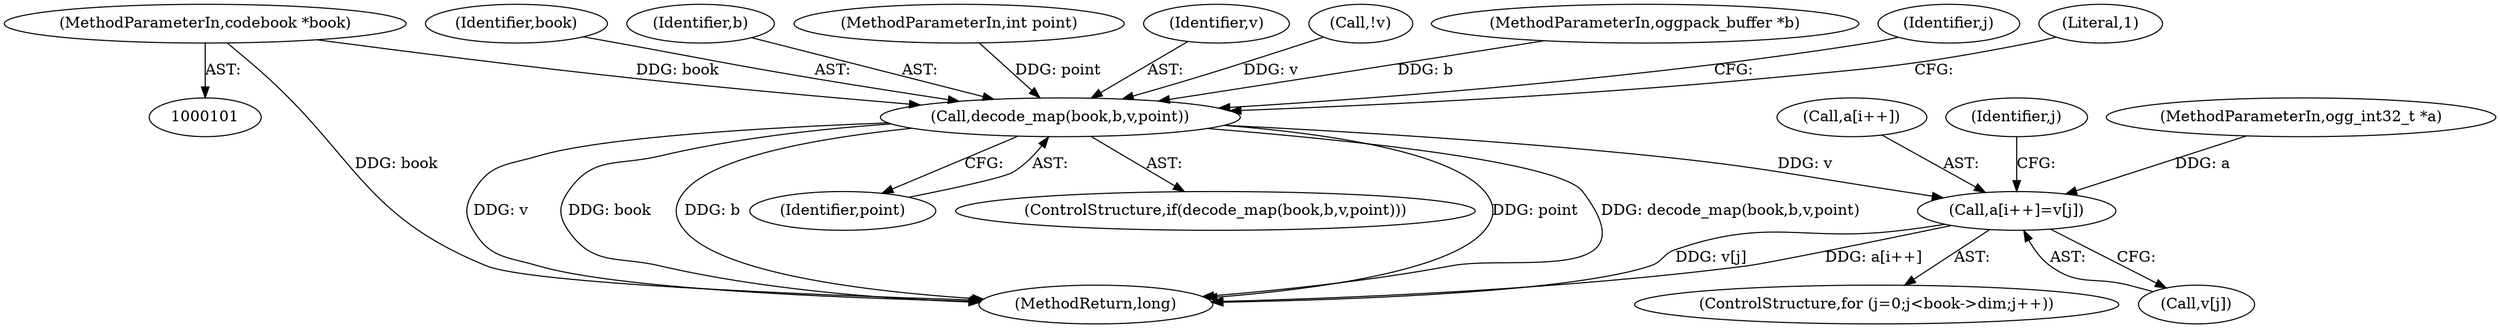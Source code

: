 digraph "1_Android_eeb4e45d5683f88488c083ecf142dc89bc3f0b47_5@pointer" {
"1000102" [label="(MethodParameterIn,codebook *book)"];
"1000138" [label="(Call,decode_map(book,b,v,point))"];
"1000157" [label="(Call,a[i++]=v[j])"];
"1000139" [label="(Identifier,book)"];
"1000137" [label="(ControlStructure,if(decode_map(book,b,v,point)))"];
"1000196" [label="(MethodReturn,long)"];
"1000140" [label="(Identifier,b)"];
"1000106" [label="(MethodParameterIn,int point)"];
"1000141" [label="(Identifier,v)"];
"1000142" [label="(Identifier,point)"];
"1000124" [label="(Call,!v)"];
"1000157" [label="(Call,a[i++]=v[j])"];
"1000104" [label="(MethodParameterIn,oggpack_buffer *b)"];
"1000162" [label="(Call,v[j])"];
"1000102" [label="(MethodParameterIn,codebook *book)"];
"1000158" [label="(Call,a[i++])"];
"1000146" [label="(ControlStructure,for (j=0;j<book->dim;j++))"];
"1000156" [label="(Identifier,j)"];
"1000103" [label="(MethodParameterIn,ogg_int32_t *a)"];
"1000148" [label="(Identifier,j)"];
"1000145" [label="(Literal,1)"];
"1000138" [label="(Call,decode_map(book,b,v,point))"];
"1000102" -> "1000101"  [label="AST: "];
"1000102" -> "1000196"  [label="DDG: book"];
"1000102" -> "1000138"  [label="DDG: book"];
"1000138" -> "1000137"  [label="AST: "];
"1000138" -> "1000142"  [label="CFG: "];
"1000139" -> "1000138"  [label="AST: "];
"1000140" -> "1000138"  [label="AST: "];
"1000141" -> "1000138"  [label="AST: "];
"1000142" -> "1000138"  [label="AST: "];
"1000145" -> "1000138"  [label="CFG: "];
"1000148" -> "1000138"  [label="CFG: "];
"1000138" -> "1000196"  [label="DDG: point"];
"1000138" -> "1000196"  [label="DDG: decode_map(book,b,v,point)"];
"1000138" -> "1000196"  [label="DDG: v"];
"1000138" -> "1000196"  [label="DDG: book"];
"1000138" -> "1000196"  [label="DDG: b"];
"1000104" -> "1000138"  [label="DDG: b"];
"1000124" -> "1000138"  [label="DDG: v"];
"1000106" -> "1000138"  [label="DDG: point"];
"1000138" -> "1000157"  [label="DDG: v"];
"1000157" -> "1000146"  [label="AST: "];
"1000157" -> "1000162"  [label="CFG: "];
"1000158" -> "1000157"  [label="AST: "];
"1000162" -> "1000157"  [label="AST: "];
"1000156" -> "1000157"  [label="CFG: "];
"1000157" -> "1000196"  [label="DDG: v[j]"];
"1000157" -> "1000196"  [label="DDG: a[i++]"];
"1000103" -> "1000157"  [label="DDG: a"];
}

